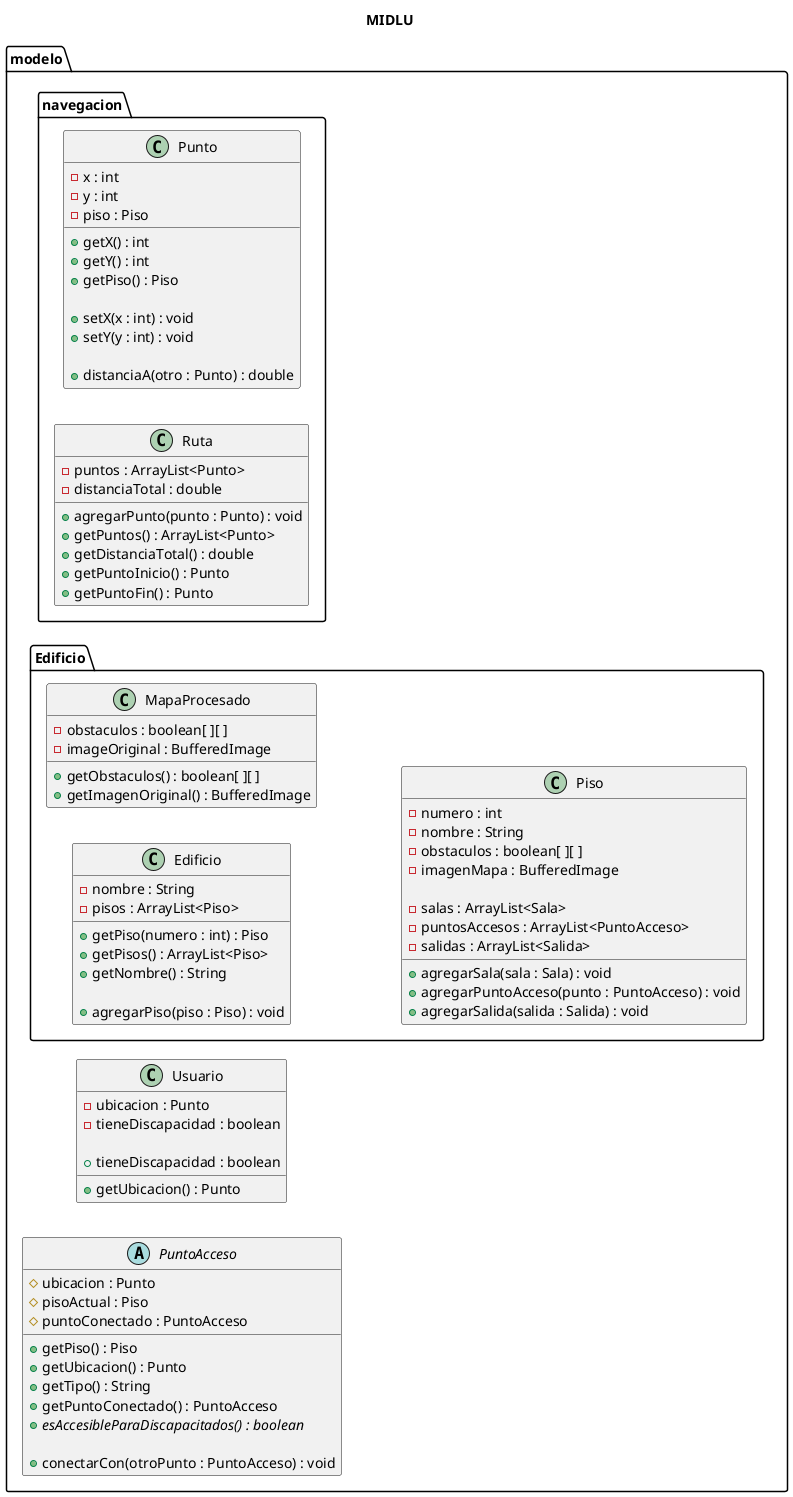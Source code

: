 @startuml
title MIDLU
left to right direction
package "modelo"{
package "navegacion" {
class Punto {
    - x : int
    - y : int
    - piso : Piso

    + getX() : int
    + getY() : int
    + getPiso() : Piso

    + setX(x : int) : void
    + setY(y : int) : void

    + distanciaA(otro : Punto) : double
}

class Ruta {
    - puntos : ArrayList<Punto>
    - distanciaTotal : double

    + agregarPunto(punto : Punto) : void
    + getPuntos() : ArrayList<Punto>
    + getDistanciaTotal() : double
    + getPuntoInicio() : Punto
    + getPuntoFin() : Punto
}
}
package Edificio {
    class Edificio{
        -nombre : String
        -pisos : ArrayList<Piso>

        +getPiso(numero : int) : Piso
        +getPisos() : ArrayList<Piso>
        +getNombre() : String

        +agregarPiso(piso : Piso) : void
        }
    class MapaProcesado{
        - obstaculos : boolean[ ][ ]
        - imageOriginal : BufferedImage

        + getObstaculos() : boolean[ ][ ]
        + getImagenOriginal() : BufferedImage
        }
    class Piso {
    - numero : int
    - nombre : String
    - obstaculos : boolean[ ][ ]
    - imagenMapa : BufferedImage

    - salas : ArrayList<Sala>
    - puntosAccesos : ArrayList<PuntoAcceso>
    - salidas : ArrayList<Salida>

    + agregarSala(sala : Sala) : void
    + agregarPuntoAcceso(punto : PuntoAcceso) : void
    + agregarSalida(salida : Salida) : void



    }
}

class Usuario {
    - ubicacion : Punto
    - tieneDiscapacidad : boolean

    + getUbicacion() : Punto
    + tieneDiscapacidad : boolean
}

abstract class PuntoAcceso{
    # ubicacion : Punto
    # pisoActual : Piso
    # puntoConectado : PuntoAcceso

    + getPiso() : Piso
    + getUbicacion() : Punto
    + getTipo() : String
    + getPuntoConectado() : PuntoAcceso
    + {abstract} esAccesibleParaDiscapacitados() : boolean

    + conectarCon(otroPunto : PuntoAcceso) : void
}
}
@enduml